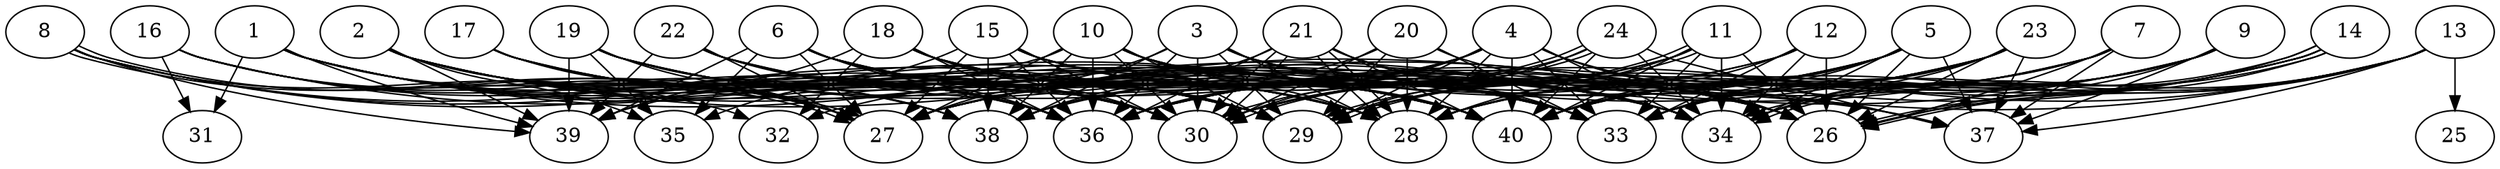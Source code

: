 // DAG automatically generated by daggen at Thu Oct  3 14:06:49 2019
// ./daggen --dot -n 40 --ccr 0.5 --fat 0.9 --regular 0.7 --density 0.9 --mindata 5242880 --maxdata 52428800 
digraph G {
  1 [size="71075840", alpha="0.00", expect_size="35537920"] 
  1 -> 27 [size ="35537920"]
  1 -> 28 [size ="35537920"]
  1 -> 29 [size ="35537920"]
  1 -> 30 [size ="35537920"]
  1 -> 31 [size ="35537920"]
  1 -> 34 [size ="35537920"]
  1 -> 36 [size ="35537920"]
  1 -> 39 [size ="35537920"]
  1 -> 40 [size ="35537920"]
  2 [size="93945856", alpha="0.12", expect_size="46972928"] 
  2 -> 26 [size ="46972928"]
  2 -> 27 [size ="46972928"]
  2 -> 29 [size ="46972928"]
  2 -> 30 [size ="46972928"]
  2 -> 33 [size ="46972928"]
  2 -> 35 [size ="46972928"]
  2 -> 36 [size ="46972928"]
  2 -> 38 [size ="46972928"]
  2 -> 39 [size ="46972928"]
  2 -> 40 [size ="46972928"]
  3 [size="82065408", alpha="0.05", expect_size="41032704"] 
  3 -> 26 [size ="41032704"]
  3 -> 27 [size ="41032704"]
  3 -> 28 [size ="41032704"]
  3 -> 29 [size ="41032704"]
  3 -> 30 [size ="41032704"]
  3 -> 33 [size ="41032704"]
  3 -> 36 [size ="41032704"]
  3 -> 37 [size ="41032704"]
  3 -> 38 [size ="41032704"]
  4 [size="51861504", alpha="0.04", expect_size="25930752"] 
  4 -> 26 [size ="25930752"]
  4 -> 27 [size ="25930752"]
  4 -> 28 [size ="25930752"]
  4 -> 29 [size ="25930752"]
  4 -> 30 [size ="25930752"]
  4 -> 33 [size ="25930752"]
  4 -> 34 [size ="25930752"]
  4 -> 36 [size ="25930752"]
  4 -> 37 [size ="25930752"]
  4 -> 38 [size ="25930752"]
  4 -> 40 [size ="25930752"]
  5 [size="78229504", alpha="0.19", expect_size="39114752"] 
  5 -> 26 [size ="39114752"]
  5 -> 27 [size ="39114752"]
  5 -> 28 [size ="39114752"]
  5 -> 29 [size ="39114752"]
  5 -> 30 [size ="39114752"]
  5 -> 33 [size ="39114752"]
  5 -> 34 [size ="39114752"]
  5 -> 36 [size ="39114752"]
  5 -> 37 [size ="39114752"]
  5 -> 40 [size ="39114752"]
  6 [size="55724032", alpha="0.19", expect_size="27862016"] 
  6 -> 26 [size ="27862016"]
  6 -> 27 [size ="27862016"]
  6 -> 28 [size ="27862016"]
  6 -> 29 [size ="27862016"]
  6 -> 30 [size ="27862016"]
  6 -> 34 [size ="27862016"]
  6 -> 35 [size ="27862016"]
  6 -> 36 [size ="27862016"]
  6 -> 39 [size ="27862016"]
  6 -> 40 [size ="27862016"]
  7 [size="38813696", alpha="0.02", expect_size="19406848"] 
  7 -> 26 [size ="19406848"]
  7 -> 27 [size ="19406848"]
  7 -> 28 [size ="19406848"]
  7 -> 33 [size ="19406848"]
  7 -> 36 [size ="19406848"]
  7 -> 37 [size ="19406848"]
  7 -> 40 [size ="19406848"]
  8 [size="79884288", alpha="0.07", expect_size="39942144"] 
  8 -> 27 [size ="39942144"]
  8 -> 27 [size ="39942144"]
  8 -> 28 [size ="39942144"]
  8 -> 29 [size ="39942144"]
  8 -> 32 [size ="39942144"]
  8 -> 39 [size ="39942144"]
  8 -> 40 [size ="39942144"]
  9 [size="36759552", alpha="0.06", expect_size="18379776"] 
  9 -> 26 [size ="18379776"]
  9 -> 27 [size ="18379776"]
  9 -> 28 [size ="18379776"]
  9 -> 29 [size ="18379776"]
  9 -> 33 [size ="18379776"]
  9 -> 34 [size ="18379776"]
  9 -> 37 [size ="18379776"]
  9 -> 40 [size ="18379776"]
  10 [size="65099776", alpha="0.13", expect_size="32549888"] 
  10 -> 26 [size ="32549888"]
  10 -> 27 [size ="32549888"]
  10 -> 28 [size ="32549888"]
  10 -> 29 [size ="32549888"]
  10 -> 30 [size ="32549888"]
  10 -> 33 [size ="32549888"]
  10 -> 34 [size ="32549888"]
  10 -> 36 [size ="32549888"]
  10 -> 38 [size ="32549888"]
  10 -> 39 [size ="32549888"]
  10 -> 40 [size ="32549888"]
  11 [size="12529664", alpha="0.12", expect_size="6264832"] 
  11 -> 26 [size ="6264832"]
  11 -> 28 [size ="6264832"]
  11 -> 29 [size ="6264832"]
  11 -> 29 [size ="6264832"]
  11 -> 30 [size ="6264832"]
  11 -> 33 [size ="6264832"]
  11 -> 34 [size ="6264832"]
  11 -> 36 [size ="6264832"]
  11 -> 40 [size ="6264832"]
  12 [size="14241792", alpha="0.03", expect_size="7120896"] 
  12 -> 26 [size ="7120896"]
  12 -> 27 [size ="7120896"]
  12 -> 33 [size ="7120896"]
  12 -> 34 [size ="7120896"]
  12 -> 38 [size ="7120896"]
  12 -> 40 [size ="7120896"]
  13 [size="69064704", alpha="0.02", expect_size="34532352"] 
  13 -> 25 [size ="34532352"]
  13 -> 26 [size ="34532352"]
  13 -> 27 [size ="34532352"]
  13 -> 30 [size ="34532352"]
  13 -> 33 [size ="34532352"]
  13 -> 34 [size ="34532352"]
  13 -> 37 [size ="34532352"]
  13 -> 40 [size ="34532352"]
  14 [size="92663808", alpha="0.04", expect_size="46331904"] 
  14 -> 26 [size ="46331904"]
  14 -> 26 [size ="46331904"]
  14 -> 28 [size ="46331904"]
  14 -> 29 [size ="46331904"]
  14 -> 34 [size ="46331904"]
  14 -> 34 [size ="46331904"]
  14 -> 36 [size ="46331904"]
  14 -> 40 [size ="46331904"]
  15 [size="17272832", alpha="0.10", expect_size="8636416"] 
  15 -> 26 [size ="8636416"]
  15 -> 27 [size ="8636416"]
  15 -> 30 [size ="8636416"]
  15 -> 33 [size ="8636416"]
  15 -> 34 [size ="8636416"]
  15 -> 35 [size ="8636416"]
  15 -> 36 [size ="8636416"]
  15 -> 38 [size ="8636416"]
  15 -> 40 [size ="8636416"]
  16 [size="11694080", alpha="0.13", expect_size="5847040"] 
  16 -> 27 [size ="5847040"]
  16 -> 30 [size ="5847040"]
  16 -> 31 [size ="5847040"]
  16 -> 36 [size ="5847040"]
  16 -> 38 [size ="5847040"]
  16 -> 40 [size ="5847040"]
  17 [size="101156864", alpha="0.09", expect_size="50578432"] 
  17 -> 27 [size ="50578432"]
  17 -> 29 [size ="50578432"]
  17 -> 30 [size ="50578432"]
  17 -> 33 [size ="50578432"]
  17 -> 36 [size ="50578432"]
  17 -> 38 [size ="50578432"]
  18 [size="16787456", alpha="0.07", expect_size="8393728"] 
  18 -> 28 [size ="8393728"]
  18 -> 29 [size ="8393728"]
  18 -> 30 [size ="8393728"]
  18 -> 32 [size ="8393728"]
  18 -> 33 [size ="8393728"]
  18 -> 34 [size ="8393728"]
  18 -> 36 [size ="8393728"]
  18 -> 39 [size ="8393728"]
  18 -> 40 [size ="8393728"]
  19 [size="52127744", alpha="0.16", expect_size="26063872"] 
  19 -> 27 [size ="26063872"]
  19 -> 28 [size ="26063872"]
  19 -> 29 [size ="26063872"]
  19 -> 30 [size ="26063872"]
  19 -> 33 [size ="26063872"]
  19 -> 34 [size ="26063872"]
  19 -> 35 [size ="26063872"]
  19 -> 36 [size ="26063872"]
  19 -> 39 [size ="26063872"]
  20 [size="78938112", alpha="0.08", expect_size="39469056"] 
  20 -> 26 [size ="39469056"]
  20 -> 28 [size ="39469056"]
  20 -> 29 [size ="39469056"]
  20 -> 30 [size ="39469056"]
  20 -> 33 [size ="39469056"]
  20 -> 38 [size ="39469056"]
  21 [size="46170112", alpha="0.14", expect_size="23085056"] 
  21 -> 28 [size ="23085056"]
  21 -> 28 [size ="23085056"]
  21 -> 30 [size ="23085056"]
  21 -> 30 [size ="23085056"]
  21 -> 33 [size ="23085056"]
  21 -> 34 [size ="23085056"]
  21 -> 36 [size ="23085056"]
  21 -> 38 [size ="23085056"]
  21 -> 40 [size ="23085056"]
  22 [size="101302272", alpha="0.17", expect_size="50651136"] 
  22 -> 26 [size ="50651136"]
  22 -> 27 [size ="50651136"]
  22 -> 28 [size ="50651136"]
  22 -> 30 [size ="50651136"]
  22 -> 36 [size ="50651136"]
  22 -> 39 [size ="50651136"]
  22 -> 40 [size ="50651136"]
  23 [size="23144448", alpha="0.15", expect_size="11572224"] 
  23 -> 26 [size ="11572224"]
  23 -> 28 [size ="11572224"]
  23 -> 30 [size ="11572224"]
  23 -> 32 [size ="11572224"]
  23 -> 33 [size ="11572224"]
  23 -> 34 [size ="11572224"]
  23 -> 36 [size ="11572224"]
  23 -> 37 [size ="11572224"]
  23 -> 40 [size ="11572224"]
  24 [size="32086016", alpha="0.02", expect_size="16043008"] 
  24 -> 29 [size ="16043008"]
  24 -> 30 [size ="16043008"]
  24 -> 30 [size ="16043008"]
  24 -> 34 [size ="16043008"]
  24 -> 36 [size ="16043008"]
  24 -> 37 [size ="16043008"]
  24 -> 40 [size ="16043008"]
  25 [size="52670464", alpha="0.03", expect_size="26335232"] 
  26 [size="98050048", alpha="0.14", expect_size="49025024"] 
  27 [size="63733760", alpha="0.10", expect_size="31866880"] 
  28 [size="12111872", alpha="0.02", expect_size="6055936"] 
  29 [size="45037568", alpha="0.19", expect_size="22518784"] 
  30 [size="26015744", alpha="0.08", expect_size="13007872"] 
  31 [size="65562624", alpha="0.17", expect_size="32781312"] 
  32 [size="35526656", alpha="0.07", expect_size="17763328"] 
  33 [size="19367936", alpha="0.09", expect_size="9683968"] 
  34 [size="88668160", alpha="0.09", expect_size="44334080"] 
  35 [size="96059392", alpha="0.10", expect_size="48029696"] 
  36 [size="14915584", alpha="0.11", expect_size="7457792"] 
  37 [size="79220736", alpha="0.12", expect_size="39610368"] 
  38 [size="34187264", alpha="0.14", expect_size="17093632"] 
  39 [size="43585536", alpha="0.05", expect_size="21792768"] 
  40 [size="39321600", alpha="0.10", expect_size="19660800"] 
}
